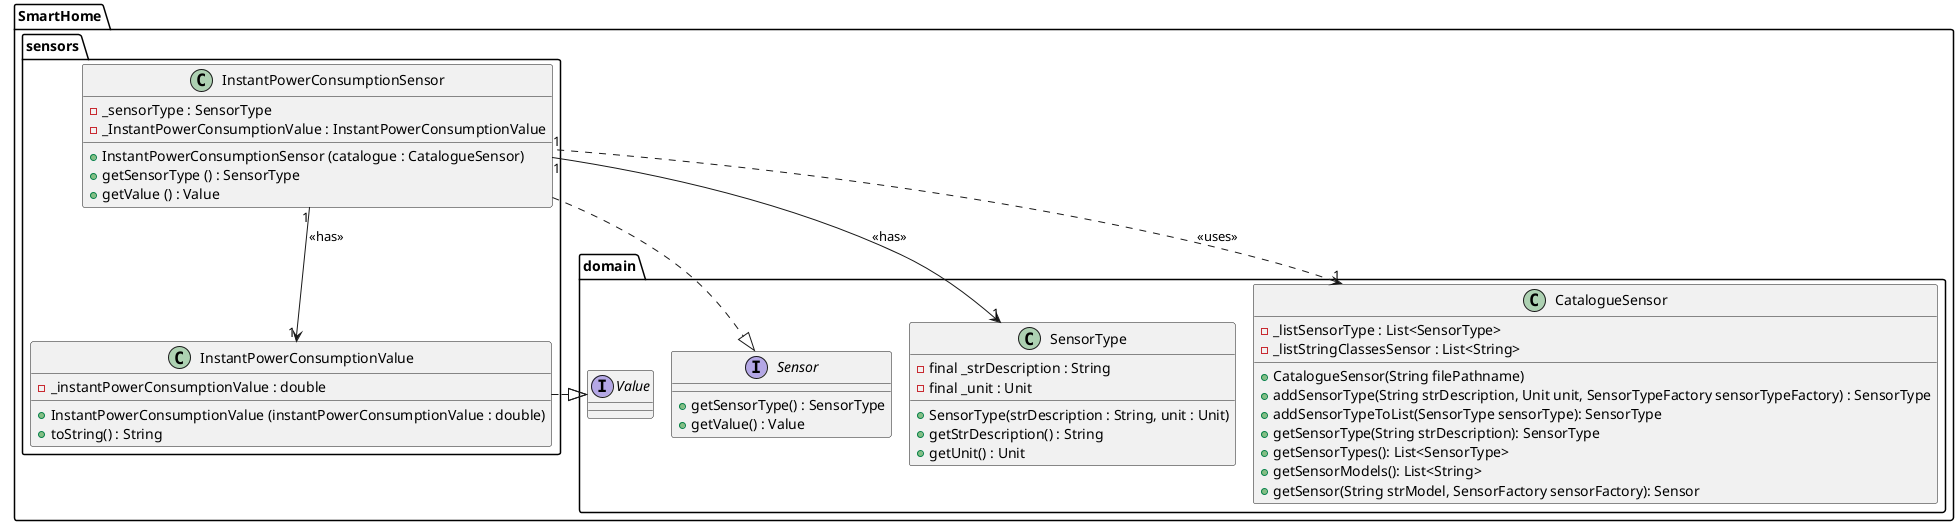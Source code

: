 @startuml
!pragma layout smetana

package SmartHome.sensors {

    class InstantPowerConsumptionSensor {
        - _sensorType : SensorType
        - _InstantPowerConsumptionValue : InstantPowerConsumptionValue

        + InstantPowerConsumptionSensor (catalogue : CatalogueSensor)
        +getSensorType () : SensorType
        +getValue () : Value
    }

    class InstantPowerConsumptionValue implements SmartHome.domain.Value {
        - _instantPowerConsumptionValue : double

        + InstantPowerConsumptionValue (instantPowerConsumptionValue : double)
        + toString() : String
    }

}

package SmartHome.domain {

    interface Sensor {
        + getSensorType() : SensorType
        + getValue() : Value
    }

    class SensorType {
    - final _strDescription : String
    - final _unit : Unit

    + SensorType(strDescription : String, unit : Unit)
    + getStrDescription() : String
    + getUnit() : Unit
    }

    interface Value {
    }

    class CatalogueSensor {
    - _listSensorType : List<SensorType>
    - _listStringClassesSensor : List<String>

     + CatalogueSensor(String filePathname)
     + addSensorType(String strDescription, Unit unit, SensorTypeFactory sensorTypeFactory) : SensorType
     + addSensorTypeToList(SensorType sensorType): SensorType
     + getSensorType(String strDescription): SensorType
     + getSensorTypes(): List<SensorType>
     + getSensorModels(): List<String>
     + getSensor(String strModel, SensorFactory sensorFactory): Sensor
        }
}

SmartHome.sensors.InstantPowerConsumptionSensor  ..|>  SmartHome.domain.Sensor
SmartHome.sensors.InstantPowerConsumptionSensor "1" --> "1" SmartHome.domain.SensorType : <<has>>
SmartHome.sensors.InstantPowerConsumptionSensor "1" --> "1" SmartHome.sensors.InstantPowerConsumptionValue : <<has>>
SmartHome.domain.CatalogueSensor "1" <.. "1" SmartHome.sensors.InstantPowerConsumptionSensor : <<uses>>
SmartHome.sensors.InstantPowerConsumptionValue  ..|>  SmartHome.domain.Value

@enduml